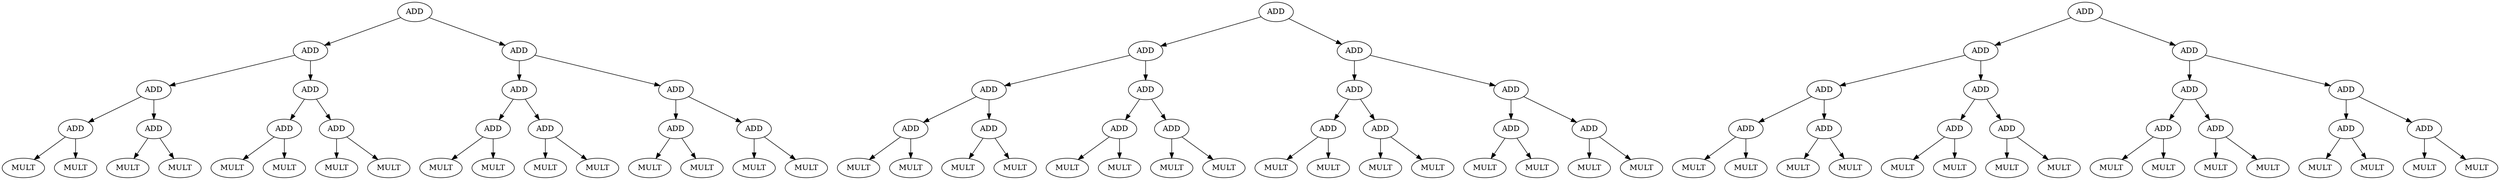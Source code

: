 strict digraph  {
0[label=ADD];
1[label=ADD];
2[label=ADD];
3[label=ADD];
4[label=ADD];
5[label=ADD];
6[label=ADD];
7[label=ADD];
8[label=ADD];
9[label=ADD];
10[label=ADD];
11[label=ADD];
12[label=ADD];
13[label=ADD];
14[label=ADD];
15[label=MULT];
16[label=MULT];
17[label=MULT];
18[label=MULT];
19[label=MULT];
20[label=MULT];
21[label=MULT];
22[label=MULT];
23[label=MULT];
24[label=MULT];
25[label=MULT];
26[label=MULT];
27[label=MULT];
28[label=MULT];
29[label=MULT];
30[label=MULT];
31[label=ADD];
32[label=ADD];
33[label=ADD];
34[label=ADD];
35[label=ADD];
36[label=ADD];
37[label=ADD];
38[label=ADD];
39[label=ADD];
40[label=ADD];
41[label=ADD];
42[label=ADD];
43[label=ADD];
44[label=ADD];
45[label=ADD];
46[label=MULT];
47[label=MULT];
48[label=MULT];
49[label=MULT];
50[label=MULT];
51[label=MULT];
52[label=MULT];
53[label=MULT];
54[label=MULT];
55[label=MULT];
56[label=MULT];
57[label=MULT];
58[label=MULT];
59[label=MULT];
60[label=MULT];
61[label=MULT];
62[label=ADD];
63[label=ADD];
64[label=ADD];
65[label=ADD];
66[label=ADD];
67[label=ADD];
68[label=ADD];
69[label=ADD];
70[label=ADD];
71[label=ADD];
72[label=ADD];
73[label=ADD];
74[label=ADD];
75[label=ADD];
76[label=ADD];
77[label=MULT];
78[label=MULT];
79[label=MULT];
80[label=MULT];
81[label=MULT];
82[label=MULT];
83[label=MULT];
84[label=MULT];
85[label=MULT];
86[label=MULT];
87[label=MULT];
88[label=MULT];
89[label=MULT];
90[label=MULT];
91[label=MULT];
92[label=MULT];
0 -> 1;
0 -> 2;
1 -> 3;
1 -> 4;
2 -> 5;
2 -> 6;
3 -> 7;
3 -> 8;
4 -> 9;
4 -> 10;
5 -> 11;
5 -> 12;
6 -> 13;
6 -> 14;
7 -> 15;
7 -> 16;
8 -> 17;
8 -> 18;
9 -> 19;
9 -> 20;
10 -> 21;
10 -> 22;
11 -> 23;
11 -> 24;
12 -> 25;
12 -> 26;
13 -> 27;
13 -> 28;
14 -> 29;
14 -> 30;
31 -> 32;
31 -> 33;
32 -> 34;
32 -> 35;
33 -> 36;
33 -> 37;
34 -> 38;
34 -> 39;
35 -> 40;
35 -> 41;
36 -> 42;
36 -> 43;
37 -> 44;
37 -> 45;
38 -> 46;
38 -> 47;
39 -> 48;
39 -> 49;
40 -> 50;
40 -> 51;
41 -> 52;
41 -> 53;
42 -> 54;
42 -> 55;
43 -> 56;
43 -> 57;
44 -> 58;
44 -> 59;
45 -> 60;
45 -> 61;
62 -> 63;
62 -> 64;
63 -> 65;
63 -> 66;
64 -> 67;
64 -> 68;
65 -> 69;
65 -> 70;
66 -> 71;
66 -> 72;
67 -> 73;
67 -> 74;
68 -> 75;
68 -> 76;
69 -> 77;
69 -> 78;
70 -> 79;
70 -> 80;
71 -> 81;
71 -> 82;
72 -> 83;
72 -> 84;
73 -> 85;
73 -> 86;
74 -> 87;
74 -> 88;
75 -> 89;
75 -> 90;
76 -> 91;
76 -> 92;
}
